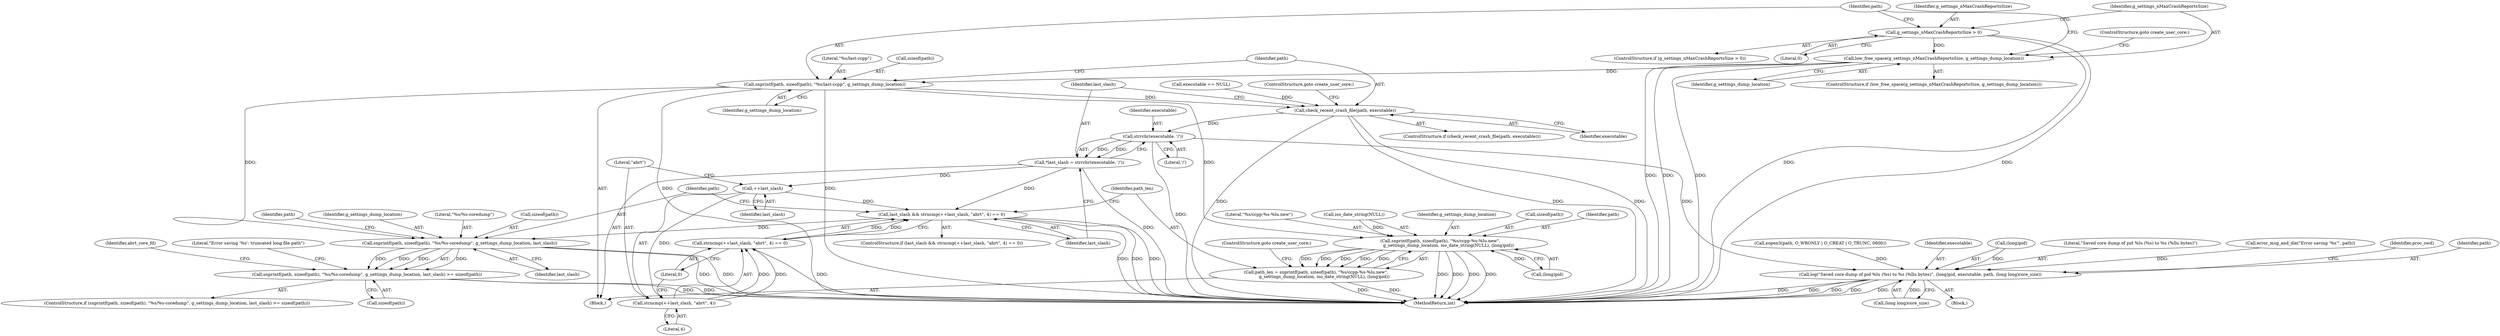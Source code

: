 digraph "0_abrt_8939398b82006ba1fec4ed491339fc075f43fc7c_1@API" {
"1000540" [label="(Call,snprintf(path, sizeof(path), \"%s/last-ccpp\", g_settings_dump_location))"];
"1000536" [label="(Call,low_free_space(g_settings_nMaxCrashReportsSize, g_settings_dump_location))"];
"1000531" [label="(Call,g_settings_nMaxCrashReportsSize > 0)"];
"1000547" [label="(Call,check_recent_crash_file(path, executable))"];
"1000555" [label="(Call,strrchr(executable, '/'))"];
"1000553" [label="(Call,*last_slash = strrchr(executable, '/'))"];
"1000559" [label="(Call,last_slash && strncmp(++last_slash, \"abrt\", 4) == 0)"];
"1000571" [label="(Call,snprintf(path, sizeof(path), \"%s/%s-coredump\", g_settings_dump_location, last_slash))"];
"1000570" [label="(Call,snprintf(path, sizeof(path), \"%s/%s-coredump\", g_settings_dump_location, last_slash) >= sizeof(path))"];
"1000563" [label="(Call,++last_slash)"];
"1000562" [label="(Call,strncmp(++last_slash, \"abrt\", 4))"];
"1000561" [label="(Call,strncmp(++last_slash, \"abrt\", 4) == 0)"];
"1000616" [label="(Call,log(\"Saved core dump of pid %lu (%s) to %s (%llu bytes)\", (long)pid, executable, path, (long long)core_size))"];
"1000637" [label="(Call,snprintf(path, sizeof(path), \"%s/ccpp-%s-%lu.new\",\n            g_settings_dump_location, iso_date_string(NULL), (long)pid))"];
"1000635" [label="(Call,path_len = snprintf(path, sizeof(path), \"%s/ccpp-%s-%lu.new\",\n            g_settings_dump_location, iso_date_string(NULL), (long)pid))"];
"1000618" [label="(Call,(long)pid)"];
"1000540" [label="(Call,snprintf(path, sizeof(path), \"%s/last-ccpp\", g_settings_dump_location))"];
"1000542" [label="(Call,sizeof(path))"];
"1000577" [label="(Identifier,last_slash)"];
"1000572" [label="(Identifier,path)"];
"1000576" [label="(Identifier,g_settings_dump_location)"];
"1000639" [label="(Call,sizeof(path))"];
"1000553" [label="(Call,*last_slash = strrchr(executable, '/'))"];
"1000533" [label="(Literal,0)"];
"1000563" [label="(Call,++last_slash)"];
"1000636" [label="(Identifier,path_len)"];
"1000561" [label="(Call,strncmp(++last_slash, \"abrt\", 4) == 0)"];
"1000568" [label="(Block,)"];
"1000616" [label="(Call,log(\"Saved core dump of pid %lu (%s) to %s (%llu bytes)\", (long)pid, executable, path, (long long)core_size))"];
"1000530" [label="(ControlStructure,if (g_settings_nMaxCrashReportsSize > 0))"];
"1000559" [label="(Call,last_slash && strncmp(++last_slash, \"abrt\", 4) == 0)"];
"1000545" [label="(Identifier,g_settings_dump_location)"];
"1000581" [label="(Literal,\"Error saving '%s': truncated long file path\")"];
"1000566" [label="(Literal,4)"];
"1000645" [label="(Call,(long)pid)"];
"1000635" [label="(Call,path_len = snprintf(path, sizeof(path), \"%s/ccpp-%s-%lu.new\",\n            g_settings_dump_location, iso_date_string(NULL), (long)pid))"];
"1000638" [label="(Identifier,path)"];
"1000544" [label="(Literal,\"%s/last-ccpp\")"];
"1000548" [label="(Identifier,path)"];
"1000556" [label="(Identifier,executable)"];
"1000570" [label="(Call,snprintf(path, sizeof(path), \"%s/%s-coredump\", g_settings_dump_location, last_slash) >= sizeof(path))"];
"1000578" [label="(Call,sizeof(path))"];
"1000541" [label="(Identifier,path)"];
"1000531" [label="(Call,g_settings_nMaxCrashReportsSize > 0)"];
"1000564" [label="(Identifier,last_slash)"];
"1000562" [label="(Call,strncmp(++last_slash, \"abrt\", 4))"];
"1000579" [label="(Identifier,path)"];
"1000571" [label="(Call,snprintf(path, sizeof(path), \"%s/%s-coredump\", g_settings_dump_location, last_slash))"];
"1000575" [label="(Literal,\"%s/%s-coredump\")"];
"1000573" [label="(Call,sizeof(path))"];
"1000617" [label="(Literal,\"Saved core dump of pid %lu (%s) to %s (%llu bytes)\")"];
"1000558" [label="(ControlStructure,if (last_slash && strncmp(++last_slash, \"abrt\", 4) == 0))"];
"1000554" [label="(Identifier,last_slash)"];
"1000532" [label="(Identifier,g_settings_nMaxCrashReportsSize)"];
"1000537" [label="(Identifier,g_settings_nMaxCrashReportsSize)"];
"1000613" [label="(Call,error_msg_and_die(\"Error saving '%s'\", path))"];
"1000536" [label="(Call,low_free_space(g_settings_nMaxCrashReportsSize, g_settings_dump_location))"];
"1000557" [label="(Literal,'/')"];
"1000628" [label="(Identifier,proc_cwd)"];
"1000555" [label="(Call,strrchr(executable, '/'))"];
"1000641" [label="(Literal,\"%s/ccpp-%s-%lu.new\")"];
"1000560" [label="(Identifier,last_slash)"];
"1000649" [label="(ControlStructure,goto create_user_core;)"];
"1000538" [label="(Identifier,g_settings_dump_location)"];
"1000549" [label="(Identifier,executable)"];
"1000622" [label="(Identifier,path)"];
"1000643" [label="(Call,iso_date_string(NULL))"];
"1000623" [label="(Call,(long long)core_size)"];
"1000546" [label="(ControlStructure,if (check_recent_crash_file(path, executable)))"];
"1000152" [label="(Block,)"];
"1000586" [label="(Call,xopen3(path, O_WRONLY | O_CREAT | O_TRUNC, 0600))"];
"1000535" [label="(ControlStructure,if (low_free_space(g_settings_nMaxCrashReportsSize, g_settings_dump_location)))"];
"1000567" [label="(Literal,0)"];
"1000474" [label="(Call,executable == NULL)"];
"1000547" [label="(Call,check_recent_crash_file(path, executable))"];
"1000569" [label="(ControlStructure,if (snprintf(path, sizeof(path), \"%s/%s-coredump\", g_settings_dump_location, last_slash) >= sizeof(path)))"];
"1000565" [label="(Literal,\"abrt\")"];
"1000642" [label="(Identifier,g_settings_dump_location)"];
"1001237" [label="(MethodReturn,int)"];
"1000539" [label="(ControlStructure,goto create_user_core;)"];
"1000585" [label="(Identifier,abrt_core_fd)"];
"1000621" [label="(Identifier,executable)"];
"1000637" [label="(Call,snprintf(path, sizeof(path), \"%s/ccpp-%s-%lu.new\",\n            g_settings_dump_location, iso_date_string(NULL), (long)pid))"];
"1000551" [label="(ControlStructure,goto create_user_core;)"];
"1000540" -> "1000152"  [label="AST: "];
"1000540" -> "1000545"  [label="CFG: "];
"1000541" -> "1000540"  [label="AST: "];
"1000542" -> "1000540"  [label="AST: "];
"1000544" -> "1000540"  [label="AST: "];
"1000545" -> "1000540"  [label="AST: "];
"1000548" -> "1000540"  [label="CFG: "];
"1000540" -> "1001237"  [label="DDG: "];
"1000540" -> "1001237"  [label="DDG: "];
"1000536" -> "1000540"  [label="DDG: "];
"1000540" -> "1000547"  [label="DDG: "];
"1000540" -> "1000571"  [label="DDG: "];
"1000540" -> "1000637"  [label="DDG: "];
"1000536" -> "1000535"  [label="AST: "];
"1000536" -> "1000538"  [label="CFG: "];
"1000537" -> "1000536"  [label="AST: "];
"1000538" -> "1000536"  [label="AST: "];
"1000539" -> "1000536"  [label="CFG: "];
"1000541" -> "1000536"  [label="CFG: "];
"1000536" -> "1001237"  [label="DDG: "];
"1000536" -> "1001237"  [label="DDG: "];
"1000536" -> "1001237"  [label="DDG: "];
"1000531" -> "1000536"  [label="DDG: "];
"1000531" -> "1000530"  [label="AST: "];
"1000531" -> "1000533"  [label="CFG: "];
"1000532" -> "1000531"  [label="AST: "];
"1000533" -> "1000531"  [label="AST: "];
"1000537" -> "1000531"  [label="CFG: "];
"1000541" -> "1000531"  [label="CFG: "];
"1000531" -> "1001237"  [label="DDG: "];
"1000531" -> "1001237"  [label="DDG: "];
"1000547" -> "1000546"  [label="AST: "];
"1000547" -> "1000549"  [label="CFG: "];
"1000548" -> "1000547"  [label="AST: "];
"1000549" -> "1000547"  [label="AST: "];
"1000551" -> "1000547"  [label="CFG: "];
"1000554" -> "1000547"  [label="CFG: "];
"1000547" -> "1001237"  [label="DDG: "];
"1000547" -> "1001237"  [label="DDG: "];
"1000547" -> "1001237"  [label="DDG: "];
"1000474" -> "1000547"  [label="DDG: "];
"1000547" -> "1000555"  [label="DDG: "];
"1000555" -> "1000553"  [label="AST: "];
"1000555" -> "1000557"  [label="CFG: "];
"1000556" -> "1000555"  [label="AST: "];
"1000557" -> "1000555"  [label="AST: "];
"1000553" -> "1000555"  [label="CFG: "];
"1000555" -> "1001237"  [label="DDG: "];
"1000555" -> "1000553"  [label="DDG: "];
"1000555" -> "1000553"  [label="DDG: "];
"1000555" -> "1000616"  [label="DDG: "];
"1000553" -> "1000152"  [label="AST: "];
"1000554" -> "1000553"  [label="AST: "];
"1000560" -> "1000553"  [label="CFG: "];
"1000553" -> "1001237"  [label="DDG: "];
"1000553" -> "1000559"  [label="DDG: "];
"1000553" -> "1000563"  [label="DDG: "];
"1000559" -> "1000558"  [label="AST: "];
"1000559" -> "1000560"  [label="CFG: "];
"1000559" -> "1000561"  [label="CFG: "];
"1000560" -> "1000559"  [label="AST: "];
"1000561" -> "1000559"  [label="AST: "];
"1000572" -> "1000559"  [label="CFG: "];
"1000636" -> "1000559"  [label="CFG: "];
"1000559" -> "1001237"  [label="DDG: "];
"1000559" -> "1001237"  [label="DDG: "];
"1000559" -> "1001237"  [label="DDG: "];
"1000563" -> "1000559"  [label="DDG: "];
"1000561" -> "1000559"  [label="DDG: "];
"1000561" -> "1000559"  [label="DDG: "];
"1000559" -> "1000571"  [label="DDG: "];
"1000571" -> "1000570"  [label="AST: "];
"1000571" -> "1000577"  [label="CFG: "];
"1000572" -> "1000571"  [label="AST: "];
"1000573" -> "1000571"  [label="AST: "];
"1000575" -> "1000571"  [label="AST: "];
"1000576" -> "1000571"  [label="AST: "];
"1000577" -> "1000571"  [label="AST: "];
"1000579" -> "1000571"  [label="CFG: "];
"1000571" -> "1001237"  [label="DDG: "];
"1000571" -> "1001237"  [label="DDG: "];
"1000571" -> "1000570"  [label="DDG: "];
"1000571" -> "1000570"  [label="DDG: "];
"1000571" -> "1000570"  [label="DDG: "];
"1000571" -> "1000570"  [label="DDG: "];
"1000570" -> "1000569"  [label="AST: "];
"1000570" -> "1000578"  [label="CFG: "];
"1000578" -> "1000570"  [label="AST: "];
"1000581" -> "1000570"  [label="CFG: "];
"1000585" -> "1000570"  [label="CFG: "];
"1000570" -> "1001237"  [label="DDG: "];
"1000570" -> "1001237"  [label="DDG: "];
"1000563" -> "1000562"  [label="AST: "];
"1000563" -> "1000564"  [label="CFG: "];
"1000564" -> "1000563"  [label="AST: "];
"1000565" -> "1000563"  [label="CFG: "];
"1000563" -> "1000562"  [label="DDG: "];
"1000562" -> "1000561"  [label="AST: "];
"1000562" -> "1000566"  [label="CFG: "];
"1000565" -> "1000562"  [label="AST: "];
"1000566" -> "1000562"  [label="AST: "];
"1000567" -> "1000562"  [label="CFG: "];
"1000562" -> "1000561"  [label="DDG: "];
"1000562" -> "1000561"  [label="DDG: "];
"1000561" -> "1000567"  [label="CFG: "];
"1000567" -> "1000561"  [label="AST: "];
"1000561" -> "1001237"  [label="DDG: "];
"1000616" -> "1000568"  [label="AST: "];
"1000616" -> "1000623"  [label="CFG: "];
"1000617" -> "1000616"  [label="AST: "];
"1000618" -> "1000616"  [label="AST: "];
"1000621" -> "1000616"  [label="AST: "];
"1000622" -> "1000616"  [label="AST: "];
"1000623" -> "1000616"  [label="AST: "];
"1000628" -> "1000616"  [label="CFG: "];
"1000616" -> "1001237"  [label="DDG: "];
"1000616" -> "1001237"  [label="DDG: "];
"1000616" -> "1001237"  [label="DDG: "];
"1000616" -> "1001237"  [label="DDG: "];
"1000616" -> "1001237"  [label="DDG: "];
"1000618" -> "1000616"  [label="DDG: "];
"1000586" -> "1000616"  [label="DDG: "];
"1000613" -> "1000616"  [label="DDG: "];
"1000623" -> "1000616"  [label="DDG: "];
"1000637" -> "1000635"  [label="AST: "];
"1000637" -> "1000645"  [label="CFG: "];
"1000638" -> "1000637"  [label="AST: "];
"1000639" -> "1000637"  [label="AST: "];
"1000641" -> "1000637"  [label="AST: "];
"1000642" -> "1000637"  [label="AST: "];
"1000643" -> "1000637"  [label="AST: "];
"1000645" -> "1000637"  [label="AST: "];
"1000635" -> "1000637"  [label="CFG: "];
"1000637" -> "1001237"  [label="DDG: "];
"1000637" -> "1001237"  [label="DDG: "];
"1000637" -> "1001237"  [label="DDG: "];
"1000637" -> "1001237"  [label="DDG: "];
"1000637" -> "1000635"  [label="DDG: "];
"1000637" -> "1000635"  [label="DDG: "];
"1000637" -> "1000635"  [label="DDG: "];
"1000637" -> "1000635"  [label="DDG: "];
"1000637" -> "1000635"  [label="DDG: "];
"1000643" -> "1000637"  [label="DDG: "];
"1000645" -> "1000637"  [label="DDG: "];
"1000635" -> "1000152"  [label="AST: "];
"1000636" -> "1000635"  [label="AST: "];
"1000649" -> "1000635"  [label="CFG: "];
"1000635" -> "1001237"  [label="DDG: "];
"1000635" -> "1001237"  [label="DDG: "];
}
